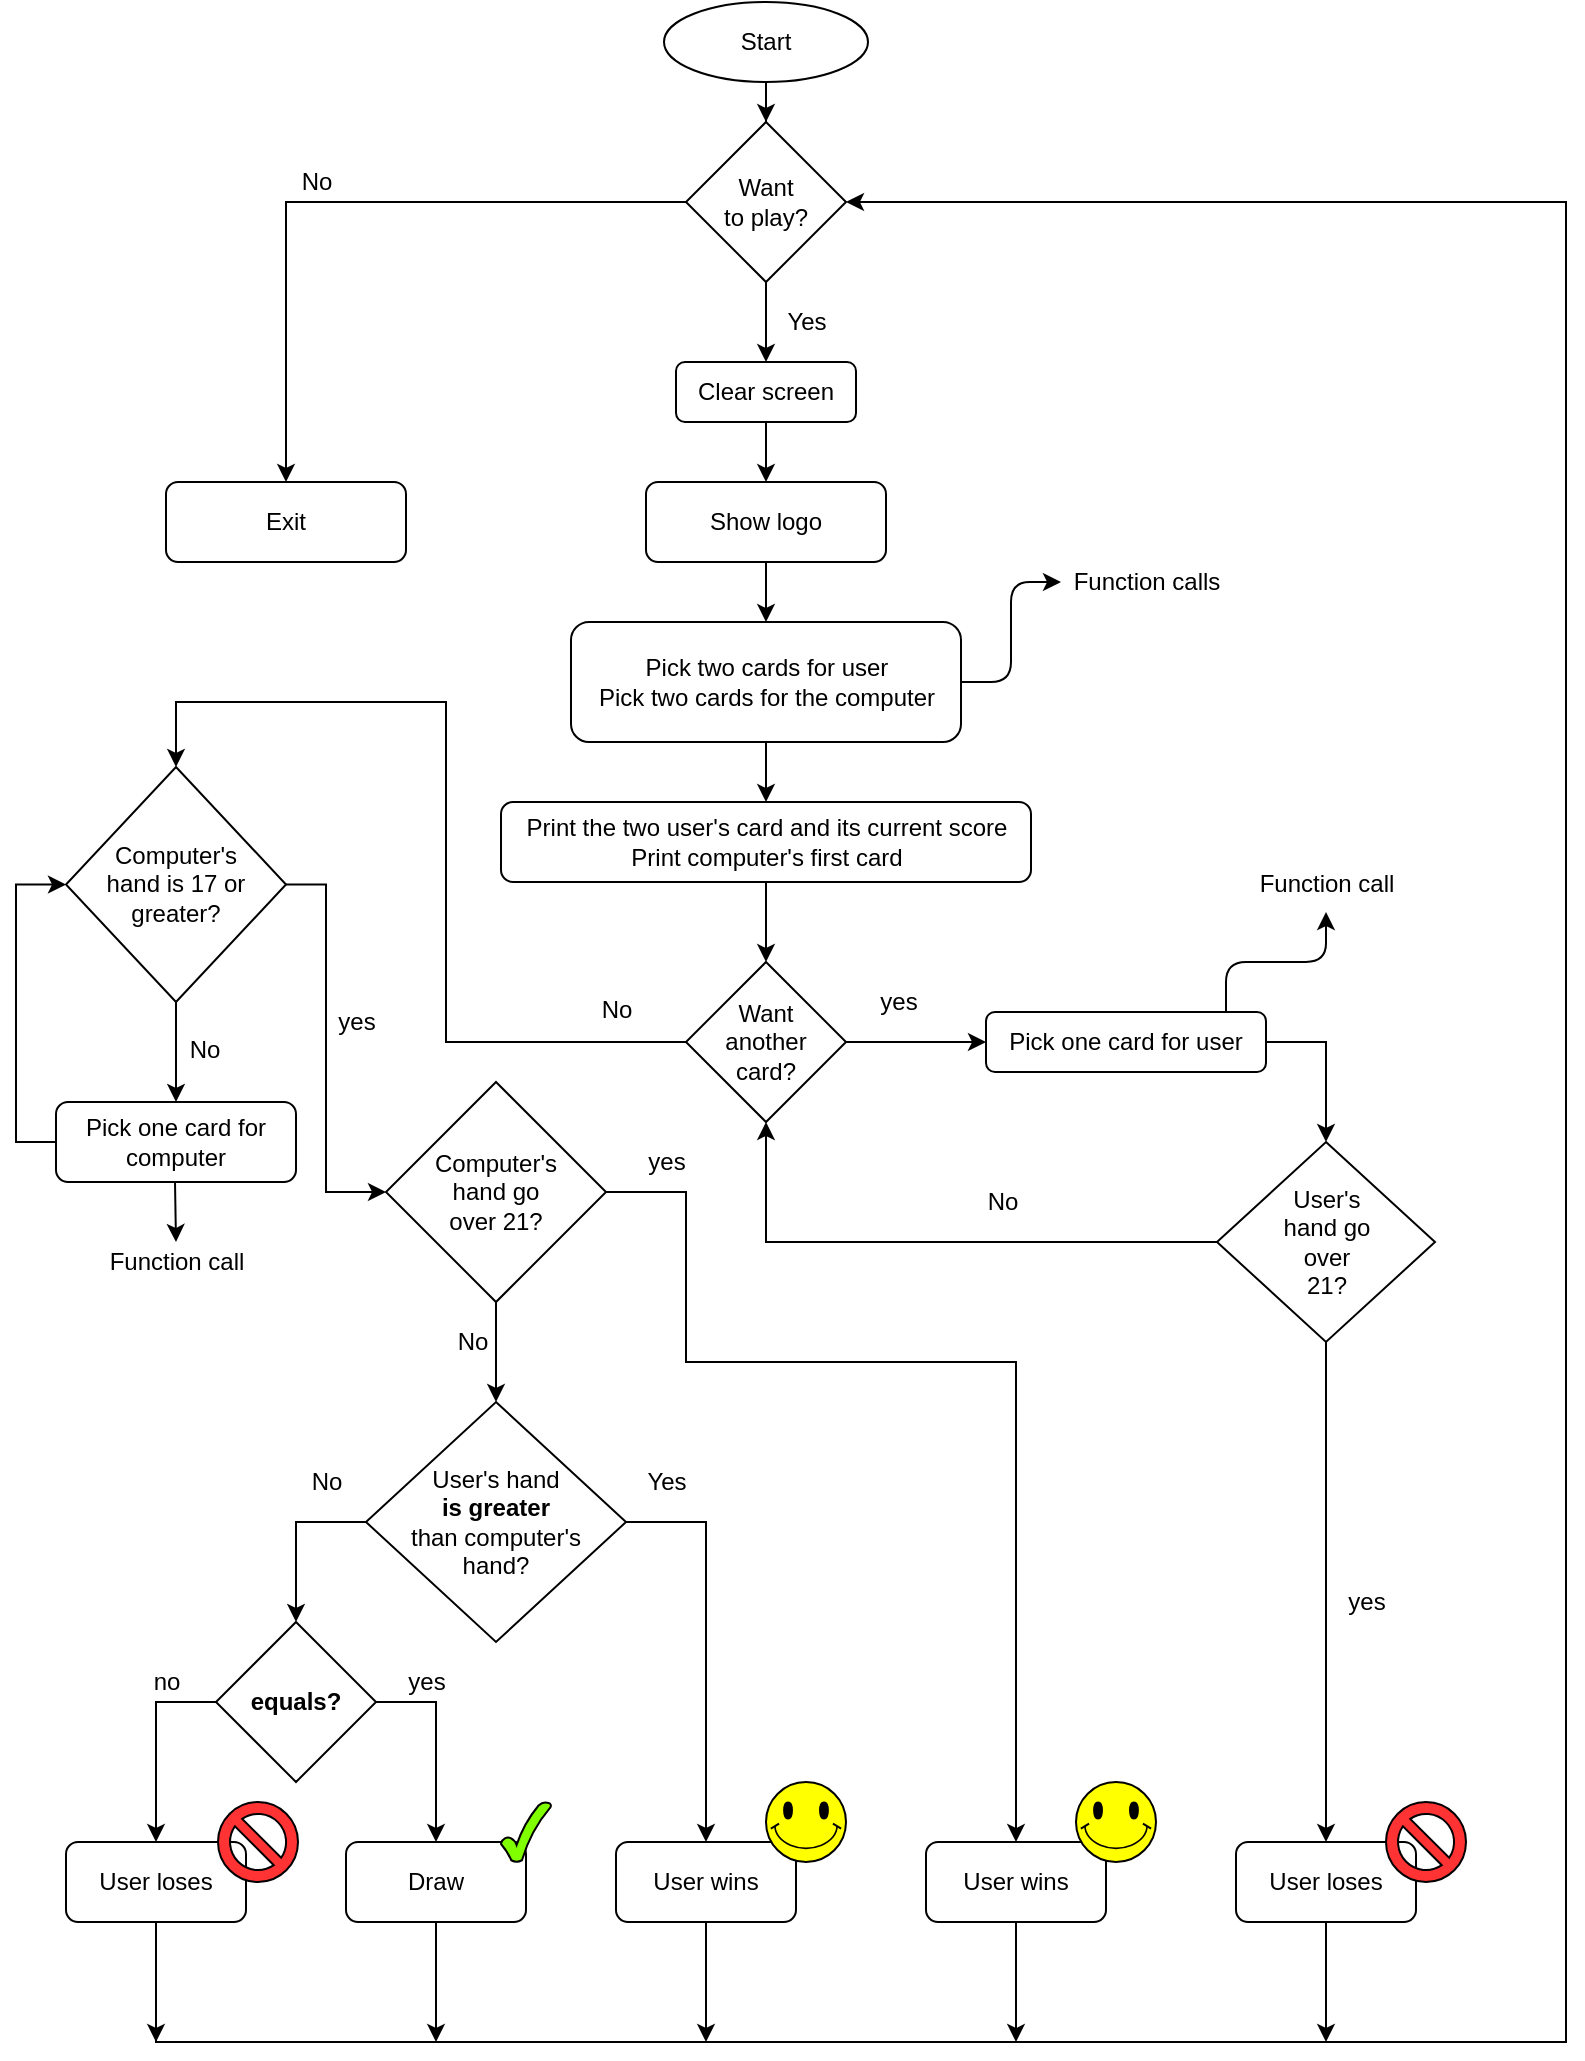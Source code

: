 <mxfile version="13.10.4" type="github">
  <diagram id="4fDwi8Mv-b37ukeaiDpb" name="Page-1">
    <mxGraphModel dx="1422" dy="801" grid="1" gridSize="10" guides="1" tooltips="1" connect="1" arrows="1" fold="1" page="1" pageScale="1" pageWidth="827" pageHeight="1169" math="0" shadow="0">
      <root>
        <mxCell id="0" />
        <mxCell id="1" parent="0" />
        <mxCell id="QyOjHJEFR3-LKdIdvHgZ-26" style="edgeStyle=orthogonalEdgeStyle;rounded=0;orthogonalLoop=1;jettySize=auto;html=1;entryX=0.5;entryY=0;entryDx=0;entryDy=0;" edge="1" parent="1" source="QyOjHJEFR3-LKdIdvHgZ-2" target="QyOjHJEFR3-LKdIdvHgZ-10">
          <mxGeometry relative="1" as="geometry" />
        </mxCell>
        <mxCell id="QyOjHJEFR3-LKdIdvHgZ-2" value="Show logo" style="rounded=1;whiteSpace=wrap;html=1;" vertex="1" parent="1">
          <mxGeometry x="340" y="300" width="120" height="40" as="geometry" />
        </mxCell>
        <mxCell id="QyOjHJEFR3-LKdIdvHgZ-8" style="edgeStyle=orthogonalEdgeStyle;rounded=0;orthogonalLoop=1;jettySize=auto;html=1;entryX=0.5;entryY=0;entryDx=0;entryDy=0;" edge="1" parent="1" source="QyOjHJEFR3-LKdIdvHgZ-4" target="QyOjHJEFR3-LKdIdvHgZ-7">
          <mxGeometry relative="1" as="geometry" />
        </mxCell>
        <mxCell id="QyOjHJEFR3-LKdIdvHgZ-90" style="edgeStyle=orthogonalEdgeStyle;rounded=0;orthogonalLoop=1;jettySize=auto;html=1;entryX=0.5;entryY=0;entryDx=0;entryDy=0;" edge="1" parent="1" source="QyOjHJEFR3-LKdIdvHgZ-4" target="QyOjHJEFR3-LKdIdvHgZ-89">
          <mxGeometry relative="1" as="geometry" />
        </mxCell>
        <mxCell id="QyOjHJEFR3-LKdIdvHgZ-4" value="Want &lt;br&gt;to play?" style="rhombus;whiteSpace=wrap;html=1;" vertex="1" parent="1">
          <mxGeometry x="360" y="120" width="80" height="80" as="geometry" />
        </mxCell>
        <mxCell id="QyOjHJEFR3-LKdIdvHgZ-6" value="Yes" style="text;html=1;align=center;verticalAlign=middle;resizable=0;points=[];autosize=1;" vertex="1" parent="1">
          <mxGeometry x="400" y="210" width="40" height="20" as="geometry" />
        </mxCell>
        <mxCell id="QyOjHJEFR3-LKdIdvHgZ-7" value="Exit" style="rounded=1;whiteSpace=wrap;html=1;" vertex="1" parent="1">
          <mxGeometry x="100" y="300" width="120" height="40" as="geometry" />
        </mxCell>
        <mxCell id="QyOjHJEFR3-LKdIdvHgZ-9" value="No" style="text;html=1;align=center;verticalAlign=middle;resizable=0;points=[];autosize=1;" vertex="1" parent="1">
          <mxGeometry x="160" y="140" width="30" height="20" as="geometry" />
        </mxCell>
        <mxCell id="QyOjHJEFR3-LKdIdvHgZ-27" style="edgeStyle=orthogonalEdgeStyle;rounded=0;orthogonalLoop=1;jettySize=auto;html=1;entryX=0.5;entryY=0;entryDx=0;entryDy=0;" edge="1" parent="1" source="QyOjHJEFR3-LKdIdvHgZ-10" target="QyOjHJEFR3-LKdIdvHgZ-11">
          <mxGeometry relative="1" as="geometry" />
        </mxCell>
        <mxCell id="QyOjHJEFR3-LKdIdvHgZ-10" value="Pick two cards for user&lt;br&gt;Pick two cards for the computer" style="rounded=1;whiteSpace=wrap;html=1;" vertex="1" parent="1">
          <mxGeometry x="302.5" y="370" width="195" height="60" as="geometry" />
        </mxCell>
        <mxCell id="QyOjHJEFR3-LKdIdvHgZ-28" style="edgeStyle=orthogonalEdgeStyle;rounded=0;orthogonalLoop=1;jettySize=auto;html=1;entryX=0.5;entryY=0;entryDx=0;entryDy=0;" edge="1" parent="1" source="QyOjHJEFR3-LKdIdvHgZ-11" target="QyOjHJEFR3-LKdIdvHgZ-13">
          <mxGeometry relative="1" as="geometry" />
        </mxCell>
        <mxCell id="QyOjHJEFR3-LKdIdvHgZ-11" value="Print the two user&#39;s card and its current score&lt;br&gt;Print computer&#39;s first card" style="rounded=1;whiteSpace=wrap;html=1;" vertex="1" parent="1">
          <mxGeometry x="267.5" y="460" width="265" height="40" as="geometry" />
        </mxCell>
        <mxCell id="QyOjHJEFR3-LKdIdvHgZ-37" style="edgeStyle=orthogonalEdgeStyle;rounded=0;orthogonalLoop=1;jettySize=auto;html=1;entryX=0.5;entryY=0;entryDx=0;entryDy=0;" edge="1" parent="1" source="QyOjHJEFR3-LKdIdvHgZ-12" target="QyOjHJEFR3-LKdIdvHgZ-20">
          <mxGeometry relative="1" as="geometry">
            <Array as="points">
              <mxPoint x="680" y="580" />
            </Array>
          </mxGeometry>
        </mxCell>
        <mxCell id="QyOjHJEFR3-LKdIdvHgZ-12" value="Pick one card for user" style="rounded=1;whiteSpace=wrap;html=1;" vertex="1" parent="1">
          <mxGeometry x="510" y="565" width="140" height="30" as="geometry" />
        </mxCell>
        <mxCell id="QyOjHJEFR3-LKdIdvHgZ-34" style="edgeStyle=orthogonalEdgeStyle;rounded=0;orthogonalLoop=1;jettySize=auto;html=1;entryX=0;entryY=0.5;entryDx=0;entryDy=0;" edge="1" parent="1" source="QyOjHJEFR3-LKdIdvHgZ-13" target="QyOjHJEFR3-LKdIdvHgZ-12">
          <mxGeometry relative="1" as="geometry" />
        </mxCell>
        <mxCell id="QyOjHJEFR3-LKdIdvHgZ-78" style="edgeStyle=orthogonalEdgeStyle;rounded=0;orthogonalLoop=1;jettySize=auto;html=1;entryX=0.5;entryY=0;entryDx=0;entryDy=0;" edge="1" parent="1" source="QyOjHJEFR3-LKdIdvHgZ-13" target="QyOjHJEFR3-LKdIdvHgZ-77">
          <mxGeometry relative="1" as="geometry">
            <mxPoint x="146" y="520" as="targetPoint" />
            <Array as="points">
              <mxPoint x="240" y="580" />
              <mxPoint x="240" y="410" />
              <mxPoint x="105" y="410" />
            </Array>
          </mxGeometry>
        </mxCell>
        <mxCell id="QyOjHJEFR3-LKdIdvHgZ-13" value="Want&lt;br&gt;another&lt;br&gt;card?" style="rhombus;whiteSpace=wrap;html=1;" vertex="1" parent="1">
          <mxGeometry x="360" y="540" width="80" height="80" as="geometry" />
        </mxCell>
        <mxCell id="QyOjHJEFR3-LKdIdvHgZ-39" style="edgeStyle=orthogonalEdgeStyle;rounded=0;orthogonalLoop=1;jettySize=auto;html=1;entryX=0.5;entryY=0;entryDx=0;entryDy=0;" edge="1" parent="1" source="QyOjHJEFR3-LKdIdvHgZ-20" target="QyOjHJEFR3-LKdIdvHgZ-38">
          <mxGeometry relative="1" as="geometry">
            <Array as="points">
              <mxPoint x="680" y="950" />
              <mxPoint x="680" y="950" />
            </Array>
          </mxGeometry>
        </mxCell>
        <mxCell id="QyOjHJEFR3-LKdIdvHgZ-50" style="edgeStyle=orthogonalEdgeStyle;rounded=0;orthogonalLoop=1;jettySize=auto;html=1;entryX=0.5;entryY=1;entryDx=0;entryDy=0;" edge="1" parent="1" source="QyOjHJEFR3-LKdIdvHgZ-20" target="QyOjHJEFR3-LKdIdvHgZ-13">
          <mxGeometry relative="1" as="geometry" />
        </mxCell>
        <mxCell id="QyOjHJEFR3-LKdIdvHgZ-20" value="User&#39;s&lt;br&gt;hand go&lt;br&gt;over&lt;br&gt;21?" style="rhombus;whiteSpace=wrap;html=1;" vertex="1" parent="1">
          <mxGeometry x="625.5" y="630" width="109" height="100" as="geometry" />
        </mxCell>
        <mxCell id="QyOjHJEFR3-LKdIdvHgZ-24" value="No" style="text;html=1;align=center;verticalAlign=middle;resizable=0;points=[];autosize=1;" vertex="1" parent="1">
          <mxGeometry x="310" y="554" width="30" height="20" as="geometry" />
        </mxCell>
        <mxCell id="QyOjHJEFR3-LKdIdvHgZ-30" style="edgeStyle=orthogonalEdgeStyle;rounded=0;orthogonalLoop=1;jettySize=auto;html=1;entryX=0.5;entryY=0;entryDx=0;entryDy=0;" edge="1" parent="1" source="QyOjHJEFR3-LKdIdvHgZ-29" target="QyOjHJEFR3-LKdIdvHgZ-4">
          <mxGeometry relative="1" as="geometry" />
        </mxCell>
        <mxCell id="QyOjHJEFR3-LKdIdvHgZ-29" value="Start" style="ellipse;whiteSpace=wrap;html=1;" vertex="1" parent="1">
          <mxGeometry x="349" y="60" width="102" height="40" as="geometry" />
        </mxCell>
        <mxCell id="QyOjHJEFR3-LKdIdvHgZ-23" value="yes&lt;br&gt;" style="text;html=1;align=center;verticalAlign=middle;resizable=0;points=[];autosize=1;" vertex="1" parent="1">
          <mxGeometry x="451" y="550" width="30" height="20" as="geometry" />
        </mxCell>
        <mxCell id="QyOjHJEFR3-LKdIdvHgZ-66" style="edgeStyle=orthogonalEdgeStyle;rounded=0;orthogonalLoop=1;jettySize=auto;html=1;" edge="1" parent="1" source="QyOjHJEFR3-LKdIdvHgZ-38">
          <mxGeometry relative="1" as="geometry">
            <mxPoint x="680" y="1080" as="targetPoint" />
          </mxGeometry>
        </mxCell>
        <mxCell id="QyOjHJEFR3-LKdIdvHgZ-38" value="User loses" style="rounded=1;whiteSpace=wrap;html=1;" vertex="1" parent="1">
          <mxGeometry x="635" y="980" width="90" height="40" as="geometry" />
        </mxCell>
        <mxCell id="QyOjHJEFR3-LKdIdvHgZ-40" value="yes" style="text;html=1;align=center;verticalAlign=middle;resizable=0;points=[];autosize=1;" vertex="1" parent="1">
          <mxGeometry x="684.5" y="850" width="30" height="20" as="geometry" />
        </mxCell>
        <mxCell id="QyOjHJEFR3-LKdIdvHgZ-42" value="No" style="text;html=1;align=center;verticalAlign=middle;resizable=0;points=[];autosize=1;" vertex="1" parent="1">
          <mxGeometry x="502.5" y="650" width="30" height="20" as="geometry" />
        </mxCell>
        <mxCell id="QyOjHJEFR3-LKdIdvHgZ-51" style="edgeStyle=orthogonalEdgeStyle;rounded=0;orthogonalLoop=1;jettySize=auto;html=1;entryX=0.5;entryY=0;entryDx=0;entryDy=0;" edge="1" parent="1" source="QyOjHJEFR3-LKdIdvHgZ-43" target="QyOjHJEFR3-LKdIdvHgZ-45">
          <mxGeometry relative="1" as="geometry">
            <Array as="points">
              <mxPoint x="360" y="655" />
              <mxPoint x="360" y="740" />
              <mxPoint x="525" y="740" />
            </Array>
          </mxGeometry>
        </mxCell>
        <mxCell id="QyOjHJEFR3-LKdIdvHgZ-114" style="edgeStyle=orthogonalEdgeStyle;rounded=0;orthogonalLoop=1;jettySize=auto;html=1;entryX=0.5;entryY=0;entryDx=0;entryDy=0;" edge="1" parent="1" source="QyOjHJEFR3-LKdIdvHgZ-43" target="QyOjHJEFR3-LKdIdvHgZ-53">
          <mxGeometry relative="1" as="geometry" />
        </mxCell>
        <mxCell id="QyOjHJEFR3-LKdIdvHgZ-43" value="Computer&#39;s&lt;br&gt;hand go&lt;br&gt;over 21?" style="rhombus;whiteSpace=wrap;html=1;" vertex="1" parent="1">
          <mxGeometry x="210" y="600" width="110" height="110" as="geometry" />
        </mxCell>
        <mxCell id="QyOjHJEFR3-LKdIdvHgZ-67" style="edgeStyle=orthogonalEdgeStyle;rounded=0;orthogonalLoop=1;jettySize=auto;html=1;" edge="1" parent="1" source="QyOjHJEFR3-LKdIdvHgZ-45">
          <mxGeometry relative="1" as="geometry">
            <mxPoint x="525" y="1080" as="targetPoint" />
          </mxGeometry>
        </mxCell>
        <mxCell id="QyOjHJEFR3-LKdIdvHgZ-45" value="User wins" style="rounded=1;whiteSpace=wrap;html=1;" vertex="1" parent="1">
          <mxGeometry x="480" y="980" width="90" height="40" as="geometry" />
        </mxCell>
        <mxCell id="QyOjHJEFR3-LKdIdvHgZ-47" value="yes" style="text;html=1;align=center;verticalAlign=middle;resizable=0;points=[];autosize=1;" vertex="1" parent="1">
          <mxGeometry x="335" y="630" width="30" height="20" as="geometry" />
        </mxCell>
        <mxCell id="QyOjHJEFR3-LKdIdvHgZ-57" style="edgeStyle=orthogonalEdgeStyle;rounded=0;orthogonalLoop=1;jettySize=auto;html=1;entryX=0.5;entryY=0;entryDx=0;entryDy=0;" edge="1" parent="1" source="QyOjHJEFR3-LKdIdvHgZ-53" target="QyOjHJEFR3-LKdIdvHgZ-56">
          <mxGeometry relative="1" as="geometry">
            <mxPoint x="280" y="890" as="targetPoint" />
            <Array as="points">
              <mxPoint x="370" y="820" />
            </Array>
          </mxGeometry>
        </mxCell>
        <mxCell id="QyOjHJEFR3-LKdIdvHgZ-108" style="edgeStyle=orthogonalEdgeStyle;rounded=0;orthogonalLoop=1;jettySize=auto;html=1;entryX=0.5;entryY=0;entryDx=0;entryDy=0;" edge="1" parent="1" source="QyOjHJEFR3-LKdIdvHgZ-53" target="QyOjHJEFR3-LKdIdvHgZ-107">
          <mxGeometry relative="1" as="geometry">
            <Array as="points">
              <mxPoint x="165" y="820" />
            </Array>
          </mxGeometry>
        </mxCell>
        <mxCell id="QyOjHJEFR3-LKdIdvHgZ-53" value="User&#39;s hand&lt;br&gt;&lt;b&gt;is greater&lt;br&gt;&lt;/b&gt;than computer&#39;s &lt;br&gt;hand?" style="rhombus;whiteSpace=wrap;html=1;" vertex="1" parent="1">
          <mxGeometry x="200" y="760" width="130" height="120" as="geometry" />
        </mxCell>
        <mxCell id="QyOjHJEFR3-LKdIdvHgZ-55" value="No" style="text;html=1;align=center;verticalAlign=middle;resizable=0;points=[];autosize=1;" vertex="1" parent="1">
          <mxGeometry x="237.5" y="720" width="30" height="20" as="geometry" />
        </mxCell>
        <mxCell id="QyOjHJEFR3-LKdIdvHgZ-63" style="edgeStyle=orthogonalEdgeStyle;rounded=0;orthogonalLoop=1;jettySize=auto;html=1;" edge="1" parent="1" source="QyOjHJEFR3-LKdIdvHgZ-56">
          <mxGeometry relative="1" as="geometry">
            <mxPoint x="370" y="1080" as="targetPoint" />
          </mxGeometry>
        </mxCell>
        <mxCell id="QyOjHJEFR3-LKdIdvHgZ-56" value="User wins" style="rounded=1;whiteSpace=wrap;html=1;" vertex="1" parent="1">
          <mxGeometry x="325" y="980" width="90" height="40" as="geometry" />
        </mxCell>
        <mxCell id="QyOjHJEFR3-LKdIdvHgZ-58" value="Yes" style="text;html=1;align=center;verticalAlign=middle;resizable=0;points=[];autosize=1;" vertex="1" parent="1">
          <mxGeometry x="330" y="790" width="40" height="20" as="geometry" />
        </mxCell>
        <mxCell id="QyOjHJEFR3-LKdIdvHgZ-62" style="edgeStyle=orthogonalEdgeStyle;rounded=0;orthogonalLoop=1;jettySize=auto;html=1;entryX=1;entryY=0.5;entryDx=0;entryDy=0;" edge="1" parent="1" source="QyOjHJEFR3-LKdIdvHgZ-59" target="QyOjHJEFR3-LKdIdvHgZ-4">
          <mxGeometry relative="1" as="geometry">
            <mxPoint x="280" y="220" as="targetPoint" />
            <Array as="points">
              <mxPoint x="95" y="1080" />
              <mxPoint x="800" y="1080" />
              <mxPoint x="800" y="160" />
            </Array>
          </mxGeometry>
        </mxCell>
        <mxCell id="QyOjHJEFR3-LKdIdvHgZ-68" style="edgeStyle=orthogonalEdgeStyle;rounded=0;orthogonalLoop=1;jettySize=auto;html=1;" edge="1" parent="1" source="QyOjHJEFR3-LKdIdvHgZ-59">
          <mxGeometry relative="1" as="geometry">
            <mxPoint x="95" y="1080" as="targetPoint" />
          </mxGeometry>
        </mxCell>
        <mxCell id="QyOjHJEFR3-LKdIdvHgZ-59" value="User loses" style="rounded=1;whiteSpace=wrap;html=1;" vertex="1" parent="1">
          <mxGeometry x="50" y="980" width="90" height="40" as="geometry" />
        </mxCell>
        <mxCell id="QyOjHJEFR3-LKdIdvHgZ-61" value="No" style="text;html=1;align=center;verticalAlign=middle;resizable=0;points=[];autosize=1;" vertex="1" parent="1">
          <mxGeometry x="165" y="790" width="30" height="20" as="geometry" />
        </mxCell>
        <mxCell id="QyOjHJEFR3-LKdIdvHgZ-71" value="" style="verticalLabelPosition=bottom;verticalAlign=top;html=1;shape=mxgraph.basic.smiley;fillColor=#FFFF00;" vertex="1" parent="1">
          <mxGeometry x="400" y="950" width="40" height="40" as="geometry" />
        </mxCell>
        <mxCell id="QyOjHJEFR3-LKdIdvHgZ-72" value="" style="verticalLabelPosition=bottom;verticalAlign=top;html=1;shape=mxgraph.basic.smiley;fillColor=#FFFF00;" vertex="1" parent="1">
          <mxGeometry x="555" y="950" width="40" height="40" as="geometry" />
        </mxCell>
        <mxCell id="QyOjHJEFR3-LKdIdvHgZ-73" value="" style="verticalLabelPosition=bottom;verticalAlign=top;html=1;shape=mxgraph.basic.no_symbol;fillColor=#FF3333;" vertex="1" parent="1">
          <mxGeometry x="710" y="960" width="40" height="40" as="geometry" />
        </mxCell>
        <mxCell id="QyOjHJEFR3-LKdIdvHgZ-75" value="" style="verticalLabelPosition=bottom;verticalAlign=top;html=1;shape=mxgraph.basic.no_symbol;fillColor=#FF3333;" vertex="1" parent="1">
          <mxGeometry x="126" y="960" width="40" height="40" as="geometry" />
        </mxCell>
        <mxCell id="QyOjHJEFR3-LKdIdvHgZ-82" style="edgeStyle=orthogonalEdgeStyle;rounded=0;orthogonalLoop=1;jettySize=auto;html=1;entryX=0;entryY=0.5;entryDx=0;entryDy=0;" edge="1" parent="1" source="QyOjHJEFR3-LKdIdvHgZ-76" target="QyOjHJEFR3-LKdIdvHgZ-77">
          <mxGeometry relative="1" as="geometry">
            <Array as="points">
              <mxPoint x="25" y="630" />
              <mxPoint x="25" y="501" />
            </Array>
          </mxGeometry>
        </mxCell>
        <mxCell id="QyOjHJEFR3-LKdIdvHgZ-76" value="Pick one card for computer" style="rounded=1;whiteSpace=wrap;html=1;fillColor=#FFFFFF;" vertex="1" parent="1">
          <mxGeometry x="45" y="610" width="120" height="40" as="geometry" />
        </mxCell>
        <mxCell id="QyOjHJEFR3-LKdIdvHgZ-81" style="edgeStyle=orthogonalEdgeStyle;rounded=0;orthogonalLoop=1;jettySize=auto;html=1;entryX=0.5;entryY=0;entryDx=0;entryDy=0;" edge="1" parent="1" source="QyOjHJEFR3-LKdIdvHgZ-77" target="QyOjHJEFR3-LKdIdvHgZ-76">
          <mxGeometry relative="1" as="geometry" />
        </mxCell>
        <mxCell id="QyOjHJEFR3-LKdIdvHgZ-83" style="edgeStyle=orthogonalEdgeStyle;rounded=0;orthogonalLoop=1;jettySize=auto;html=1;entryX=0;entryY=0.5;entryDx=0;entryDy=0;" edge="1" parent="1" source="QyOjHJEFR3-LKdIdvHgZ-77" target="QyOjHJEFR3-LKdIdvHgZ-43">
          <mxGeometry relative="1" as="geometry">
            <Array as="points">
              <mxPoint x="180" y="501" />
              <mxPoint x="180" y="655" />
            </Array>
          </mxGeometry>
        </mxCell>
        <mxCell id="QyOjHJEFR3-LKdIdvHgZ-77" value="Computer&#39;s&lt;br&gt;hand is 17 or greater?" style="rhombus;whiteSpace=wrap;html=1;fillColor=#FFFFFF;" vertex="1" parent="1">
          <mxGeometry x="50" y="442.5" width="110" height="117.5" as="geometry" />
        </mxCell>
        <mxCell id="QyOjHJEFR3-LKdIdvHgZ-80" value="No" style="text;html=1;align=center;verticalAlign=middle;resizable=0;points=[];autosize=1;" vertex="1" parent="1">
          <mxGeometry x="104" y="574" width="30" height="20" as="geometry" />
        </mxCell>
        <mxCell id="QyOjHJEFR3-LKdIdvHgZ-84" value="yes" style="text;html=1;align=center;verticalAlign=middle;resizable=0;points=[];autosize=1;" vertex="1" parent="1">
          <mxGeometry x="180" y="560" width="30" height="20" as="geometry" />
        </mxCell>
        <mxCell id="QyOjHJEFR3-LKdIdvHgZ-91" style="edgeStyle=orthogonalEdgeStyle;rounded=0;orthogonalLoop=1;jettySize=auto;html=1;entryX=0.5;entryY=0;entryDx=0;entryDy=0;" edge="1" parent="1" source="QyOjHJEFR3-LKdIdvHgZ-89" target="QyOjHJEFR3-LKdIdvHgZ-2">
          <mxGeometry relative="1" as="geometry" />
        </mxCell>
        <mxCell id="QyOjHJEFR3-LKdIdvHgZ-89" value="Clear screen" style="rounded=1;whiteSpace=wrap;html=1;fillColor=#FFFFFF;" vertex="1" parent="1">
          <mxGeometry x="355" y="240" width="90" height="30" as="geometry" />
        </mxCell>
        <mxCell id="QyOjHJEFR3-LKdIdvHgZ-94" value="Function calls" style="text;html=1;align=center;verticalAlign=middle;resizable=0;points=[];autosize=1;" vertex="1" parent="1">
          <mxGeometry x="545" y="340" width="90" height="20" as="geometry" />
        </mxCell>
        <mxCell id="QyOjHJEFR3-LKdIdvHgZ-96" value="Function call" style="text;html=1;align=center;verticalAlign=middle;resizable=0;points=[];autosize=1;" vertex="1" parent="1">
          <mxGeometry x="640" y="491.25" width="80" height="20" as="geometry" />
        </mxCell>
        <mxCell id="QyOjHJEFR3-LKdIdvHgZ-99" value="" style="edgeStyle=elbowEdgeStyle;elbow=vertical;endArrow=classic;html=1;" edge="1" parent="1">
          <mxGeometry width="50" height="50" relative="1" as="geometry">
            <mxPoint x="630" y="565" as="sourcePoint" />
            <mxPoint x="680" y="515" as="targetPoint" />
          </mxGeometry>
        </mxCell>
        <mxCell id="QyOjHJEFR3-LKdIdvHgZ-100" value="" style="edgeStyle=elbowEdgeStyle;elbow=horizontal;endArrow=classic;html=1;" edge="1" parent="1">
          <mxGeometry width="50" height="50" relative="1" as="geometry">
            <mxPoint x="497.5" y="400" as="sourcePoint" />
            <mxPoint x="547.5" y="350" as="targetPoint" />
          </mxGeometry>
        </mxCell>
        <mxCell id="QyOjHJEFR3-LKdIdvHgZ-102" value="" style="endArrow=classic;html=1;" edge="1" parent="1">
          <mxGeometry width="50" height="50" relative="1" as="geometry">
            <mxPoint x="104.5" y="650" as="sourcePoint" />
            <mxPoint x="105" y="680" as="targetPoint" />
          </mxGeometry>
        </mxCell>
        <mxCell id="QyOjHJEFR3-LKdIdvHgZ-103" value="Function call" style="text;html=1;align=center;verticalAlign=middle;resizable=0;points=[];autosize=1;" vertex="1" parent="1">
          <mxGeometry x="65" y="680" width="80" height="20" as="geometry" />
        </mxCell>
        <mxCell id="QyOjHJEFR3-LKdIdvHgZ-104" style="edgeStyle=orthogonalEdgeStyle;rounded=0;orthogonalLoop=1;jettySize=auto;html=1;" edge="1" parent="1" source="QyOjHJEFR3-LKdIdvHgZ-105">
          <mxGeometry relative="1" as="geometry">
            <mxPoint x="235" y="1080" as="targetPoint" />
          </mxGeometry>
        </mxCell>
        <mxCell id="QyOjHJEFR3-LKdIdvHgZ-105" value="Draw" style="rounded=1;whiteSpace=wrap;html=1;" vertex="1" parent="1">
          <mxGeometry x="190" y="980" width="90" height="40" as="geometry" />
        </mxCell>
        <mxCell id="QyOjHJEFR3-LKdIdvHgZ-109" style="edgeStyle=orthogonalEdgeStyle;rounded=0;orthogonalLoop=1;jettySize=auto;html=1;entryX=0.5;entryY=0;entryDx=0;entryDy=0;" edge="1" parent="1" source="QyOjHJEFR3-LKdIdvHgZ-107" target="QyOjHJEFR3-LKdIdvHgZ-105">
          <mxGeometry relative="1" as="geometry">
            <Array as="points">
              <mxPoint x="235" y="910" />
            </Array>
          </mxGeometry>
        </mxCell>
        <mxCell id="QyOjHJEFR3-LKdIdvHgZ-110" style="edgeStyle=orthogonalEdgeStyle;rounded=0;orthogonalLoop=1;jettySize=auto;html=1;entryX=0.5;entryY=0;entryDx=0;entryDy=0;" edge="1" parent="1" source="QyOjHJEFR3-LKdIdvHgZ-107" target="QyOjHJEFR3-LKdIdvHgZ-59">
          <mxGeometry relative="1" as="geometry">
            <Array as="points">
              <mxPoint x="95" y="910" />
            </Array>
          </mxGeometry>
        </mxCell>
        <mxCell id="QyOjHJEFR3-LKdIdvHgZ-107" value="&lt;b&gt;equals?&lt;/b&gt;" style="rhombus;whiteSpace=wrap;html=1;fillColor=#FFFFFF;" vertex="1" parent="1">
          <mxGeometry x="125" y="870" width="80" height="80" as="geometry" />
        </mxCell>
        <mxCell id="QyOjHJEFR3-LKdIdvHgZ-111" value="yes" style="text;html=1;align=center;verticalAlign=middle;resizable=0;points=[];autosize=1;" vertex="1" parent="1">
          <mxGeometry x="215" y="890" width="30" height="20" as="geometry" />
        </mxCell>
        <mxCell id="QyOjHJEFR3-LKdIdvHgZ-112" value="no" style="text;html=1;align=center;verticalAlign=middle;resizable=0;points=[];autosize=1;" vertex="1" parent="1">
          <mxGeometry x="85" y="890" width="30" height="20" as="geometry" />
        </mxCell>
        <mxCell id="QyOjHJEFR3-LKdIdvHgZ-113" value="" style="verticalLabelPosition=bottom;verticalAlign=top;html=1;shape=mxgraph.basic.tick;fillColor=#80FF00;" vertex="1" parent="1">
          <mxGeometry x="267.5" y="960" width="25" height="30" as="geometry" />
        </mxCell>
      </root>
    </mxGraphModel>
  </diagram>
</mxfile>
